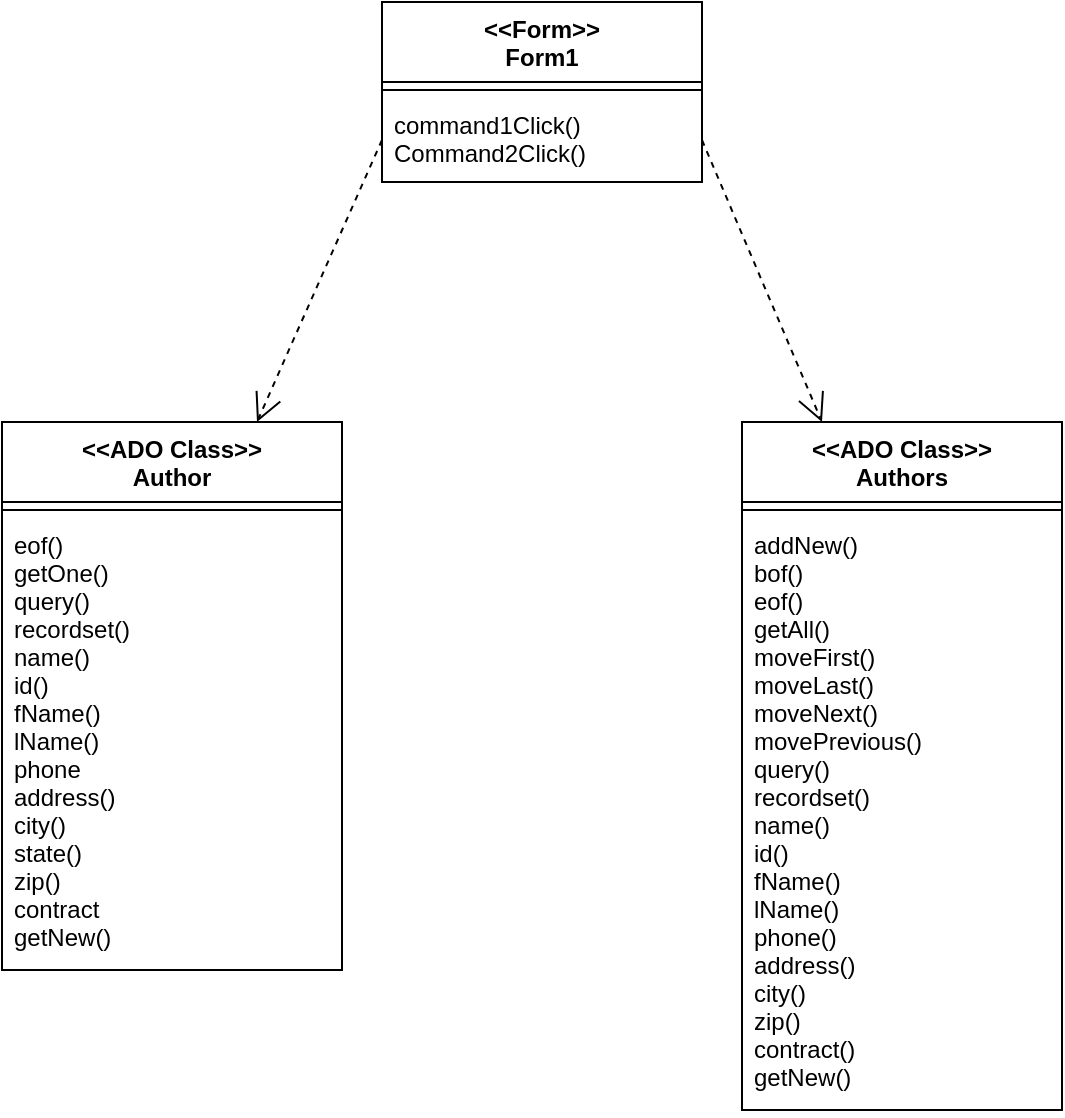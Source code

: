 <mxfile version="13.8.3" type="github">
  <diagram id="C5RBs43oDa-KdzZeNtuy" name="Page-1">
    <mxGraphModel dx="1014" dy="567" grid="1" gridSize="10" guides="1" tooltips="1" connect="1" arrows="1" fold="1" page="1" pageScale="1" pageWidth="827" pageHeight="1169" math="0" shadow="0">
      <root>
        <mxCell id="WIyWlLk6GJQsqaUBKTNV-0" />
        <mxCell id="WIyWlLk6GJQsqaUBKTNV-1" parent="WIyWlLk6GJQsqaUBKTNV-0" />
        <mxCell id="rVbdCpr6x1qe2M_tCrd3-0" value="&lt;&lt;Form&gt;&gt;&#xa;Form1" style="swimlane;fontStyle=1;align=center;verticalAlign=top;childLayout=stackLayout;horizontal=1;startSize=40;horizontalStack=0;resizeParent=1;resizeParentMax=0;resizeLast=0;collapsible=1;marginBottom=0;" vertex="1" parent="WIyWlLk6GJQsqaUBKTNV-1">
          <mxGeometry x="340" y="30" width="160" height="90" as="geometry" />
        </mxCell>
        <mxCell id="rVbdCpr6x1qe2M_tCrd3-2" value="" style="line;strokeWidth=1;fillColor=none;align=left;verticalAlign=middle;spacingTop=-1;spacingLeft=3;spacingRight=3;rotatable=0;labelPosition=right;points=[];portConstraint=eastwest;" vertex="1" parent="rVbdCpr6x1qe2M_tCrd3-0">
          <mxGeometry y="40" width="160" height="8" as="geometry" />
        </mxCell>
        <mxCell id="rVbdCpr6x1qe2M_tCrd3-3" value="command1Click()&#xa;Command2Click()" style="text;strokeColor=none;fillColor=none;align=left;verticalAlign=top;spacingLeft=4;spacingRight=4;overflow=hidden;rotatable=0;points=[[0,0.5],[1,0.5]];portConstraint=eastwest;" vertex="1" parent="rVbdCpr6x1qe2M_tCrd3-0">
          <mxGeometry y="48" width="160" height="42" as="geometry" />
        </mxCell>
        <mxCell id="rVbdCpr6x1qe2M_tCrd3-4" value="&lt;&lt;ADO Class&gt;&gt;&#xa;Author" style="swimlane;fontStyle=1;align=center;verticalAlign=top;childLayout=stackLayout;horizontal=1;startSize=40;horizontalStack=0;resizeParent=1;resizeParentMax=0;resizeLast=0;collapsible=1;marginBottom=0;" vertex="1" parent="WIyWlLk6GJQsqaUBKTNV-1">
          <mxGeometry x="150" y="240" width="170" height="274" as="geometry" />
        </mxCell>
        <mxCell id="rVbdCpr6x1qe2M_tCrd3-6" value="" style="line;strokeWidth=1;fillColor=none;align=left;verticalAlign=middle;spacingTop=-1;spacingLeft=3;spacingRight=3;rotatable=0;labelPosition=right;points=[];portConstraint=eastwest;" vertex="1" parent="rVbdCpr6x1qe2M_tCrd3-4">
          <mxGeometry y="40" width="170" height="8" as="geometry" />
        </mxCell>
        <mxCell id="rVbdCpr6x1qe2M_tCrd3-7" value="eof()&#xa;getOne()&#xa;query()&#xa;recordset()&#xa;name()&#xa;id()&#xa;fName()&#xa;lName()&#xa;phone&#xa;address()&#xa;city()&#xa;state()&#xa;zip()&#xa;contract&#xa;getNew()" style="text;strokeColor=none;fillColor=none;align=left;verticalAlign=top;spacingLeft=4;spacingRight=4;overflow=hidden;rotatable=0;points=[[0,0.5],[1,0.5]];portConstraint=eastwest;" vertex="1" parent="rVbdCpr6x1qe2M_tCrd3-4">
          <mxGeometry y="48" width="170" height="226" as="geometry" />
        </mxCell>
        <mxCell id="rVbdCpr6x1qe2M_tCrd3-8" value="&lt;&lt;ADO Class&gt;&gt;&#xa;Authors" style="swimlane;fontStyle=1;align=center;verticalAlign=top;childLayout=stackLayout;horizontal=1;startSize=40;horizontalStack=0;resizeParent=1;resizeParentMax=0;resizeLast=0;collapsible=1;marginBottom=0;" vertex="1" parent="WIyWlLk6GJQsqaUBKTNV-1">
          <mxGeometry x="520" y="240" width="160" height="344" as="geometry" />
        </mxCell>
        <mxCell id="rVbdCpr6x1qe2M_tCrd3-10" value="" style="line;strokeWidth=1;fillColor=none;align=left;verticalAlign=middle;spacingTop=-1;spacingLeft=3;spacingRight=3;rotatable=0;labelPosition=right;points=[];portConstraint=eastwest;" vertex="1" parent="rVbdCpr6x1qe2M_tCrd3-8">
          <mxGeometry y="40" width="160" height="8" as="geometry" />
        </mxCell>
        <mxCell id="rVbdCpr6x1qe2M_tCrd3-11" value="addNew()&#xa;bof()&#xa;eof()&#xa;getAll()&#xa;moveFirst()&#xa;moveLast()&#xa;moveNext()&#xa;movePrevious()&#xa;query()&#xa;recordset()&#xa;name()&#xa;id()&#xa;fName()&#xa;lName()&#xa;phone()&#xa;address()&#xa;city()&#xa;zip()&#xa;contract()&#xa;getNew()&#xa;" style="text;strokeColor=none;fillColor=none;align=left;verticalAlign=top;spacingLeft=4;spacingRight=4;overflow=hidden;rotatable=0;points=[[0,0.5],[1,0.5]];portConstraint=eastwest;" vertex="1" parent="rVbdCpr6x1qe2M_tCrd3-8">
          <mxGeometry y="48" width="160" height="296" as="geometry" />
        </mxCell>
        <mxCell id="rVbdCpr6x1qe2M_tCrd3-15" value="" style="edgeStyle=none;html=1;endArrow=open;endSize=12;dashed=1;verticalAlign=bottom;entryX=0.25;entryY=0;entryDx=0;entryDy=0;exitX=1;exitY=0.5;exitDx=0;exitDy=0;" edge="1" parent="WIyWlLk6GJQsqaUBKTNV-1" source="rVbdCpr6x1qe2M_tCrd3-3" target="rVbdCpr6x1qe2M_tCrd3-8">
          <mxGeometry width="160" relative="1" as="geometry">
            <mxPoint x="330" y="180" as="sourcePoint" />
            <mxPoint x="490" y="180" as="targetPoint" />
          </mxGeometry>
        </mxCell>
        <mxCell id="rVbdCpr6x1qe2M_tCrd3-16" value="" style="edgeStyle=none;html=1;endArrow=open;endSize=12;dashed=1;verticalAlign=bottom;entryX=0.75;entryY=0;entryDx=0;entryDy=0;exitX=0;exitY=0.5;exitDx=0;exitDy=0;" edge="1" parent="WIyWlLk6GJQsqaUBKTNV-1" source="rVbdCpr6x1qe2M_tCrd3-3" target="rVbdCpr6x1qe2M_tCrd3-4">
          <mxGeometry width="160" relative="1" as="geometry">
            <mxPoint x="330" y="180" as="sourcePoint" />
            <mxPoint x="490" y="180" as="targetPoint" />
          </mxGeometry>
        </mxCell>
      </root>
    </mxGraphModel>
  </diagram>
</mxfile>

